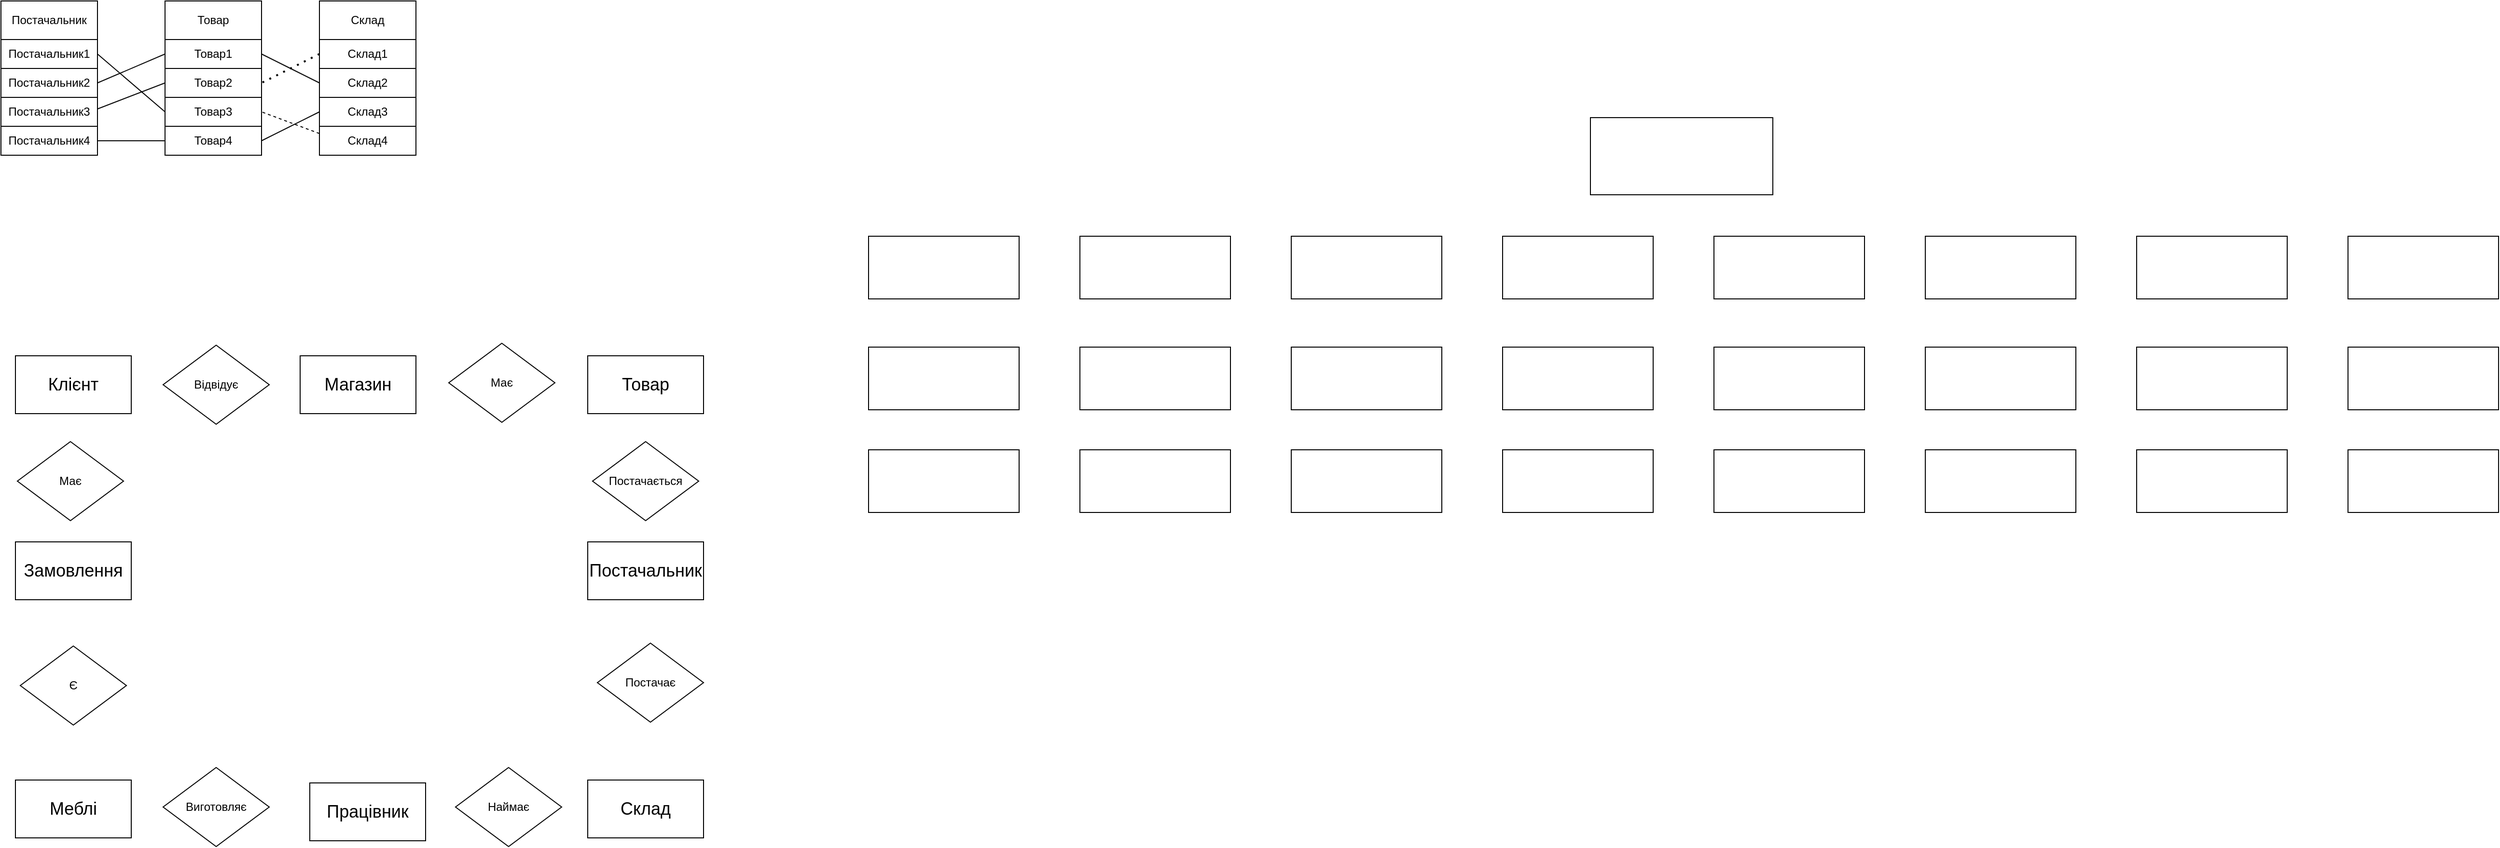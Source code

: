 <mxfile version="24.2.1" type="github">
  <diagram name="Страница — 1" id="P6JI2hraffRIriS5gii2">
    <mxGraphModel dx="2170" dy="1230" grid="0" gridSize="10" guides="1" tooltips="1" connect="1" arrows="1" fold="1" page="0" pageScale="1" pageWidth="827" pageHeight="1169" math="0" shadow="0">
      <root>
        <mxCell id="0" />
        <mxCell id="1" parent="0" />
        <mxCell id="SkiOrzyZCOOGiPpzgFNa-1" value="Постачальник" style="rounded=0;whiteSpace=wrap;html=1;" parent="1" vertex="1">
          <mxGeometry x="150" y="100" width="100" height="40" as="geometry" />
        </mxCell>
        <mxCell id="SkiOrzyZCOOGiPpzgFNa-2" value="Постачальник1" style="rounded=0;whiteSpace=wrap;html=1;" parent="1" vertex="1">
          <mxGeometry x="150" y="140" width="100" height="30" as="geometry" />
        </mxCell>
        <mxCell id="SkiOrzyZCOOGiPpzgFNa-3" value="Постачальник2" style="rounded=0;whiteSpace=wrap;html=1;" parent="1" vertex="1">
          <mxGeometry x="150" y="170" width="100" height="30" as="geometry" />
        </mxCell>
        <mxCell id="SkiOrzyZCOOGiPpzgFNa-4" value="Постачальник3" style="rounded=0;whiteSpace=wrap;html=1;" parent="1" vertex="1">
          <mxGeometry x="150" y="200" width="100" height="30" as="geometry" />
        </mxCell>
        <mxCell id="SkiOrzyZCOOGiPpzgFNa-5" value="Постачальник4" style="rounded=0;whiteSpace=wrap;html=1;" parent="1" vertex="1">
          <mxGeometry x="150" y="230" width="100" height="30" as="geometry" />
        </mxCell>
        <mxCell id="SkiOrzyZCOOGiPpzgFNa-6" value="Товар" style="rounded=0;whiteSpace=wrap;html=1;" parent="1" vertex="1">
          <mxGeometry x="320" y="100" width="100" height="40" as="geometry" />
        </mxCell>
        <mxCell id="SkiOrzyZCOOGiPpzgFNa-7" value="Товар1" style="rounded=0;whiteSpace=wrap;html=1;" parent="1" vertex="1">
          <mxGeometry x="320" y="140" width="100" height="30" as="geometry" />
        </mxCell>
        <mxCell id="SkiOrzyZCOOGiPpzgFNa-8" value="Товар2" style="rounded=0;whiteSpace=wrap;html=1;" parent="1" vertex="1">
          <mxGeometry x="320" y="170" width="100" height="30" as="geometry" />
        </mxCell>
        <mxCell id="SkiOrzyZCOOGiPpzgFNa-9" value="Товар3" style="rounded=0;whiteSpace=wrap;html=1;" parent="1" vertex="1">
          <mxGeometry x="320" y="200" width="100" height="30" as="geometry" />
        </mxCell>
        <mxCell id="SkiOrzyZCOOGiPpzgFNa-10" value="Товар4" style="rounded=0;whiteSpace=wrap;html=1;" parent="1" vertex="1">
          <mxGeometry x="320" y="230" width="100" height="30" as="geometry" />
        </mxCell>
        <mxCell id="SkiOrzyZCOOGiPpzgFNa-11" value="Склад" style="rounded=0;whiteSpace=wrap;html=1;" parent="1" vertex="1">
          <mxGeometry x="480" y="100" width="100" height="40" as="geometry" />
        </mxCell>
        <mxCell id="SkiOrzyZCOOGiPpzgFNa-12" value="Склад1" style="rounded=0;whiteSpace=wrap;html=1;" parent="1" vertex="1">
          <mxGeometry x="480" y="140" width="100" height="30" as="geometry" />
        </mxCell>
        <mxCell id="SkiOrzyZCOOGiPpzgFNa-13" value="Склад2" style="rounded=0;whiteSpace=wrap;html=1;" parent="1" vertex="1">
          <mxGeometry x="480" y="170" width="100" height="30" as="geometry" />
        </mxCell>
        <mxCell id="SkiOrzyZCOOGiPpzgFNa-14" value="Склад3" style="rounded=0;whiteSpace=wrap;html=1;" parent="1" vertex="1">
          <mxGeometry x="480" y="200" width="100" height="30" as="geometry" />
        </mxCell>
        <mxCell id="SkiOrzyZCOOGiPpzgFNa-15" value="Склад4" style="rounded=0;whiteSpace=wrap;html=1;" parent="1" vertex="1">
          <mxGeometry x="480" y="230" width="100" height="30" as="geometry" />
        </mxCell>
        <mxCell id="SkiOrzyZCOOGiPpzgFNa-17" value="" style="endArrow=none;html=1;rounded=0;entryX=1;entryY=0.5;entryDx=0;entryDy=0;exitX=0;exitY=0.5;exitDx=0;exitDy=0;" parent="1" source="SkiOrzyZCOOGiPpzgFNa-7" target="SkiOrzyZCOOGiPpzgFNa-3" edge="1">
          <mxGeometry width="50" height="50" relative="1" as="geometry">
            <mxPoint x="390" y="470" as="sourcePoint" />
            <mxPoint x="440" y="420" as="targetPoint" />
          </mxGeometry>
        </mxCell>
        <mxCell id="SkiOrzyZCOOGiPpzgFNa-18" value="" style="endArrow=none;html=1;rounded=0;entryX=1;entryY=0.5;entryDx=0;entryDy=0;exitX=0;exitY=0.5;exitDx=0;exitDy=0;" parent="1" source="SkiOrzyZCOOGiPpzgFNa-10" target="SkiOrzyZCOOGiPpzgFNa-5" edge="1">
          <mxGeometry width="50" height="50" relative="1" as="geometry">
            <mxPoint x="390" y="470" as="sourcePoint" />
            <mxPoint x="440" y="420" as="targetPoint" />
          </mxGeometry>
        </mxCell>
        <mxCell id="SkiOrzyZCOOGiPpzgFNa-20" value="" style="endArrow=none;html=1;rounded=0;entryX=1;entryY=0.5;entryDx=0;entryDy=0;exitX=0;exitY=0.5;exitDx=0;exitDy=0;" parent="1" source="SkiOrzyZCOOGiPpzgFNa-13" target="SkiOrzyZCOOGiPpzgFNa-7" edge="1">
          <mxGeometry width="50" height="50" relative="1" as="geometry">
            <mxPoint x="390" y="470" as="sourcePoint" />
            <mxPoint x="440" y="420" as="targetPoint" />
          </mxGeometry>
        </mxCell>
        <mxCell id="SkiOrzyZCOOGiPpzgFNa-21" value="" style="endArrow=none;dashed=1;html=1;dashPattern=1 3;strokeWidth=2;rounded=0;entryX=1;entryY=0.5;entryDx=0;entryDy=0;exitX=0;exitY=0.5;exitDx=0;exitDy=0;" parent="1" source="SkiOrzyZCOOGiPpzgFNa-12" target="SkiOrzyZCOOGiPpzgFNa-8" edge="1">
          <mxGeometry width="50" height="50" relative="1" as="geometry">
            <mxPoint x="390" y="470" as="sourcePoint" />
            <mxPoint x="440" y="420" as="targetPoint" />
          </mxGeometry>
        </mxCell>
        <mxCell id="SkiOrzyZCOOGiPpzgFNa-22" value="" style="endArrow=none;dashed=1;html=1;rounded=0;entryX=1;entryY=0.5;entryDx=0;entryDy=0;exitX=0;exitY=0.25;exitDx=0;exitDy=0;" parent="1" source="SkiOrzyZCOOGiPpzgFNa-15" target="SkiOrzyZCOOGiPpzgFNa-9" edge="1">
          <mxGeometry width="50" height="50" relative="1" as="geometry">
            <mxPoint x="390" y="470" as="sourcePoint" />
            <mxPoint x="440" y="420" as="targetPoint" />
          </mxGeometry>
        </mxCell>
        <mxCell id="SkiOrzyZCOOGiPpzgFNa-23" value="" style="endArrow=none;html=1;rounded=0;entryX=1;entryY=0.5;entryDx=0;entryDy=0;exitX=0;exitY=0.5;exitDx=0;exitDy=0;" parent="1" source="SkiOrzyZCOOGiPpzgFNa-14" target="SkiOrzyZCOOGiPpzgFNa-10" edge="1">
          <mxGeometry width="50" height="50" relative="1" as="geometry">
            <mxPoint x="390" y="470" as="sourcePoint" />
            <mxPoint x="440" y="420" as="targetPoint" />
          </mxGeometry>
        </mxCell>
        <mxCell id="vFeIOlEEUG4tyz7BfGQq-1" value="" style="endArrow=none;html=1;rounded=0;entryX=1;entryY=0.4;entryDx=0;entryDy=0;entryPerimeter=0;exitX=0;exitY=0.5;exitDx=0;exitDy=0;" parent="1" source="SkiOrzyZCOOGiPpzgFNa-8" target="SkiOrzyZCOOGiPpzgFNa-4" edge="1">
          <mxGeometry width="50" height="50" relative="1" as="geometry">
            <mxPoint x="388" y="467" as="sourcePoint" />
            <mxPoint x="253" y="215" as="targetPoint" />
          </mxGeometry>
        </mxCell>
        <mxCell id="vFeIOlEEUG4tyz7BfGQq-2" value="" style="endArrow=none;html=1;rounded=0;entryX=1;entryY=0.5;entryDx=0;entryDy=0;exitX=0;exitY=0.5;exitDx=0;exitDy=0;" parent="1" source="SkiOrzyZCOOGiPpzgFNa-9" target="SkiOrzyZCOOGiPpzgFNa-2" edge="1">
          <mxGeometry width="50" height="50" relative="1" as="geometry">
            <mxPoint x="388" y="467" as="sourcePoint" />
            <mxPoint x="438" y="417" as="targetPoint" />
          </mxGeometry>
        </mxCell>
        <mxCell id="vFeIOlEEUG4tyz7BfGQq-3" value="&lt;font style=&quot;font-size: 18px;&quot;&gt;Клієнт&lt;/font&gt;" style="rounded=0;whiteSpace=wrap;html=1;" parent="1" vertex="1">
          <mxGeometry x="165" y="468" width="120" height="60" as="geometry" />
        </mxCell>
        <mxCell id="vFeIOlEEUG4tyz7BfGQq-4" value="&lt;font style=&quot;font-size: 18px;&quot;&gt;Магазин&lt;/font&gt;" style="rounded=0;whiteSpace=wrap;html=1;" parent="1" vertex="1">
          <mxGeometry x="460" y="468" width="120" height="60" as="geometry" />
        </mxCell>
        <mxCell id="vFeIOlEEUG4tyz7BfGQq-5" value="&lt;font style=&quot;font-size: 18px;&quot;&gt;Товар&lt;/font&gt;" style="rounded=0;whiteSpace=wrap;html=1;" parent="1" vertex="1">
          <mxGeometry x="758" y="468" width="120" height="60" as="geometry" />
        </mxCell>
        <mxCell id="vFeIOlEEUG4tyz7BfGQq-6" value="&lt;font style=&quot;font-size: 18px;&quot;&gt;Постачальник&lt;/font&gt;" style="rounded=0;whiteSpace=wrap;html=1;" parent="1" vertex="1">
          <mxGeometry x="758" y="661" width="120" height="60" as="geometry" />
        </mxCell>
        <mxCell id="vFeIOlEEUG4tyz7BfGQq-7" value="&lt;font style=&quot;font-size: 18px;&quot;&gt;Склад&lt;/font&gt;" style="rounded=0;whiteSpace=wrap;html=1;" parent="1" vertex="1">
          <mxGeometry x="758" y="908" width="120" height="60" as="geometry" />
        </mxCell>
        <mxCell id="vFeIOlEEUG4tyz7BfGQq-9" value="&lt;font style=&quot;font-size: 18px;&quot;&gt;Працівник&lt;/font&gt;" style="rounded=0;whiteSpace=wrap;html=1;" parent="1" vertex="1">
          <mxGeometry x="470" y="911" width="120" height="60" as="geometry" />
        </mxCell>
        <mxCell id="vFeIOlEEUG4tyz7BfGQq-10" value="&lt;font style=&quot;font-size: 18px;&quot;&gt;Меблі&lt;/font&gt;" style="rounded=0;whiteSpace=wrap;html=1;" parent="1" vertex="1">
          <mxGeometry x="165" y="908" width="120" height="60" as="geometry" />
        </mxCell>
        <mxCell id="vFeIOlEEUG4tyz7BfGQq-11" value="&lt;font style=&quot;font-size: 18px;&quot;&gt;Замовлення&lt;/font&gt;" style="rounded=0;whiteSpace=wrap;html=1;" parent="1" vertex="1">
          <mxGeometry x="165" y="661" width="120" height="60" as="geometry" />
        </mxCell>
        <mxCell id="vFeIOlEEUG4tyz7BfGQq-12" value="Є" style="rhombus;whiteSpace=wrap;html=1;" parent="1" vertex="1">
          <mxGeometry x="170" y="769" width="110" height="82" as="geometry" />
        </mxCell>
        <mxCell id="vFeIOlEEUG4tyz7BfGQq-13" value="Має" style="rhombus;whiteSpace=wrap;html=1;" parent="1" vertex="1">
          <mxGeometry x="167" y="557" width="110" height="82" as="geometry" />
        </mxCell>
        <mxCell id="vFeIOlEEUG4tyz7BfGQq-14" value="Відвідує" style="rhombus;whiteSpace=wrap;html=1;" parent="1" vertex="1">
          <mxGeometry x="318" y="457" width="110" height="82" as="geometry" />
        </mxCell>
        <mxCell id="vFeIOlEEUG4tyz7BfGQq-15" value="Має" style="rhombus;whiteSpace=wrap;html=1;" parent="1" vertex="1">
          <mxGeometry x="614" y="455" width="110" height="82" as="geometry" />
        </mxCell>
        <mxCell id="vFeIOlEEUG4tyz7BfGQq-16" value="Постачається" style="rhombus;whiteSpace=wrap;html=1;" parent="1" vertex="1">
          <mxGeometry x="763" y="557" width="110" height="82" as="geometry" />
        </mxCell>
        <mxCell id="vFeIOlEEUG4tyz7BfGQq-17" value="Постачає" style="rhombus;whiteSpace=wrap;html=1;" parent="1" vertex="1">
          <mxGeometry x="768" y="766" width="110" height="82" as="geometry" />
        </mxCell>
        <mxCell id="vFeIOlEEUG4tyz7BfGQq-18" value="Наймає" style="rhombus;whiteSpace=wrap;html=1;" parent="1" vertex="1">
          <mxGeometry x="621" y="895" width="110" height="82" as="geometry" />
        </mxCell>
        <mxCell id="vFeIOlEEUG4tyz7BfGQq-19" value="Виготовляє" style="rhombus;whiteSpace=wrap;html=1;" parent="1" vertex="1">
          <mxGeometry x="318" y="895" width="110" height="82" as="geometry" />
        </mxCell>
        <mxCell id="jY9CgbMCRMDXawIUMuLN-1" value="" style="rounded=0;whiteSpace=wrap;html=1;" vertex="1" parent="1">
          <mxGeometry x="1797" y="221" width="189" height="80" as="geometry" />
        </mxCell>
        <mxCell id="jY9CgbMCRMDXawIUMuLN-2" value="" style="rounded=0;whiteSpace=wrap;html=1;" vertex="1" parent="1">
          <mxGeometry x="1049" y="344" width="156" height="65" as="geometry" />
        </mxCell>
        <mxCell id="jY9CgbMCRMDXawIUMuLN-3" value="" style="rounded=0;whiteSpace=wrap;html=1;" vertex="1" parent="1">
          <mxGeometry x="1268" y="344" width="156" height="65" as="geometry" />
        </mxCell>
        <mxCell id="jY9CgbMCRMDXawIUMuLN-4" value="" style="rounded=0;whiteSpace=wrap;html=1;" vertex="1" parent="1">
          <mxGeometry x="1487" y="344" width="156" height="65" as="geometry" />
        </mxCell>
        <mxCell id="jY9CgbMCRMDXawIUMuLN-5" value="" style="rounded=0;whiteSpace=wrap;html=1;" vertex="1" parent="1">
          <mxGeometry x="1706" y="344" width="156" height="65" as="geometry" />
        </mxCell>
        <mxCell id="jY9CgbMCRMDXawIUMuLN-6" value="" style="rounded=0;whiteSpace=wrap;html=1;" vertex="1" parent="1">
          <mxGeometry x="1925" y="344" width="156" height="65" as="geometry" />
        </mxCell>
        <mxCell id="jY9CgbMCRMDXawIUMuLN-7" value="" style="rounded=0;whiteSpace=wrap;html=1;" vertex="1" parent="1">
          <mxGeometry x="2144" y="344" width="156" height="65" as="geometry" />
        </mxCell>
        <mxCell id="jY9CgbMCRMDXawIUMuLN-8" value="" style="rounded=0;whiteSpace=wrap;html=1;" vertex="1" parent="1">
          <mxGeometry x="2363" y="344" width="156" height="65" as="geometry" />
        </mxCell>
        <mxCell id="jY9CgbMCRMDXawIUMuLN-9" value="" style="rounded=0;whiteSpace=wrap;html=1;" vertex="1" parent="1">
          <mxGeometry x="2582" y="344" width="156" height="65" as="geometry" />
        </mxCell>
        <mxCell id="jY9CgbMCRMDXawIUMuLN-10" value="" style="rounded=0;whiteSpace=wrap;html=1;" vertex="1" parent="1">
          <mxGeometry x="1049" y="459" width="156" height="65" as="geometry" />
        </mxCell>
        <mxCell id="jY9CgbMCRMDXawIUMuLN-11" value="" style="rounded=0;whiteSpace=wrap;html=1;" vertex="1" parent="1">
          <mxGeometry x="1268" y="459" width="156" height="65" as="geometry" />
        </mxCell>
        <mxCell id="jY9CgbMCRMDXawIUMuLN-12" value="" style="rounded=0;whiteSpace=wrap;html=1;" vertex="1" parent="1">
          <mxGeometry x="1487" y="459" width="156" height="65" as="geometry" />
        </mxCell>
        <mxCell id="jY9CgbMCRMDXawIUMuLN-13" value="" style="rounded=0;whiteSpace=wrap;html=1;" vertex="1" parent="1">
          <mxGeometry x="1706" y="459" width="156" height="65" as="geometry" />
        </mxCell>
        <mxCell id="jY9CgbMCRMDXawIUMuLN-14" value="" style="rounded=0;whiteSpace=wrap;html=1;" vertex="1" parent="1">
          <mxGeometry x="1925" y="459" width="156" height="65" as="geometry" />
        </mxCell>
        <mxCell id="jY9CgbMCRMDXawIUMuLN-15" value="" style="rounded=0;whiteSpace=wrap;html=1;" vertex="1" parent="1">
          <mxGeometry x="2144" y="459" width="156" height="65" as="geometry" />
        </mxCell>
        <mxCell id="jY9CgbMCRMDXawIUMuLN-16" value="" style="rounded=0;whiteSpace=wrap;html=1;" vertex="1" parent="1">
          <mxGeometry x="2363" y="459" width="156" height="65" as="geometry" />
        </mxCell>
        <mxCell id="jY9CgbMCRMDXawIUMuLN-17" value="" style="rounded=0;whiteSpace=wrap;html=1;" vertex="1" parent="1">
          <mxGeometry x="2582" y="459" width="156" height="65" as="geometry" />
        </mxCell>
        <mxCell id="jY9CgbMCRMDXawIUMuLN-18" value="" style="rounded=0;whiteSpace=wrap;html=1;" vertex="1" parent="1">
          <mxGeometry x="1049" y="565.5" width="156" height="65" as="geometry" />
        </mxCell>
        <mxCell id="jY9CgbMCRMDXawIUMuLN-19" value="" style="rounded=0;whiteSpace=wrap;html=1;" vertex="1" parent="1">
          <mxGeometry x="1268" y="565.5" width="156" height="65" as="geometry" />
        </mxCell>
        <mxCell id="jY9CgbMCRMDXawIUMuLN-20" value="" style="rounded=0;whiteSpace=wrap;html=1;" vertex="1" parent="1">
          <mxGeometry x="1487" y="565.5" width="156" height="65" as="geometry" />
        </mxCell>
        <mxCell id="jY9CgbMCRMDXawIUMuLN-21" value="" style="rounded=0;whiteSpace=wrap;html=1;" vertex="1" parent="1">
          <mxGeometry x="1706" y="565.5" width="156" height="65" as="geometry" />
        </mxCell>
        <mxCell id="jY9CgbMCRMDXawIUMuLN-22" value="" style="rounded=0;whiteSpace=wrap;html=1;" vertex="1" parent="1">
          <mxGeometry x="1925" y="565.5" width="156" height="65" as="geometry" />
        </mxCell>
        <mxCell id="jY9CgbMCRMDXawIUMuLN-23" value="" style="rounded=0;whiteSpace=wrap;html=1;" vertex="1" parent="1">
          <mxGeometry x="2144" y="565.5" width="156" height="65" as="geometry" />
        </mxCell>
        <mxCell id="jY9CgbMCRMDXawIUMuLN-24" value="" style="rounded=0;whiteSpace=wrap;html=1;" vertex="1" parent="1">
          <mxGeometry x="2363" y="565.5" width="156" height="65" as="geometry" />
        </mxCell>
        <mxCell id="jY9CgbMCRMDXawIUMuLN-25" value="" style="rounded=0;whiteSpace=wrap;html=1;" vertex="1" parent="1">
          <mxGeometry x="2582" y="565.5" width="156" height="65" as="geometry" />
        </mxCell>
      </root>
    </mxGraphModel>
  </diagram>
</mxfile>
